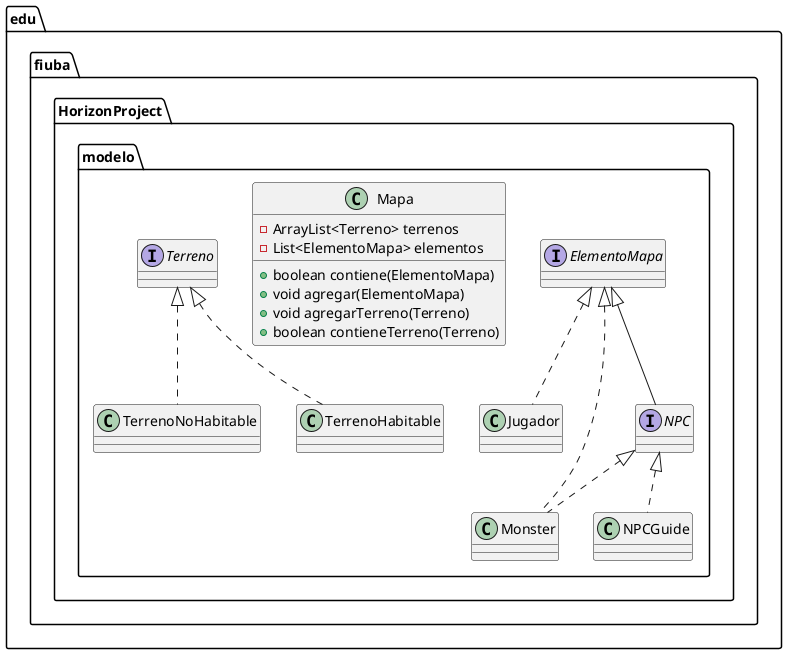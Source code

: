 @startuml
class edu.fiuba.HorizonProject.modelo.TerrenoNoHabitable {
}
interface edu.fiuba.HorizonProject.modelo.ElementoMapa {
}
class edu.fiuba.HorizonProject.modelo.Mapa {
- ArrayList<Terreno> terrenos
- List<ElementoMapa> elementos
+ boolean contiene(ElementoMapa)
+ void agregar(ElementoMapa)
+ void agregarTerreno(Terreno)
+ boolean contieneTerreno(Terreno)
}
class edu.fiuba.HorizonProject.modelo.Jugador {
}
class edu.fiuba.HorizonProject.modelo.TerrenoHabitable {
}

class edu.fiuba.HorizonProject.modelo.NPCGuide {
}
class edu.fiuba.HorizonProject.modelo.Monster {
}

interface edu.fiuba.HorizonProject.modelo.NPC {
}
interface edu.fiuba.HorizonProject.modelo.Terreno {
}


edu.fiuba.HorizonProject.modelo.Terreno <|.. edu.fiuba.HorizonProject.modelo.TerrenoNoHabitable
edu.fiuba.HorizonProject.modelo.ElementoMapa <|.. edu.fiuba.HorizonProject.modelo.Jugador
edu.fiuba.HorizonProject.modelo.Terreno <|.. edu.fiuba.HorizonProject.modelo.TerrenoHabitable
edu.fiuba.HorizonProject.modelo.NPC <|.. edu.fiuba.HorizonProject.modelo.NPCGuide
edu.fiuba.HorizonProject.modelo.ElementoMapa <|.. edu.fiuba.HorizonProject.modelo.Monster
edu.fiuba.HorizonProject.modelo.NPC <|.. edu.fiuba.HorizonProject.modelo.Monster
edu.fiuba.HorizonProject.modelo.ElementoMapa <|-- edu.fiuba.HorizonProject.modelo.NPC
@enduml